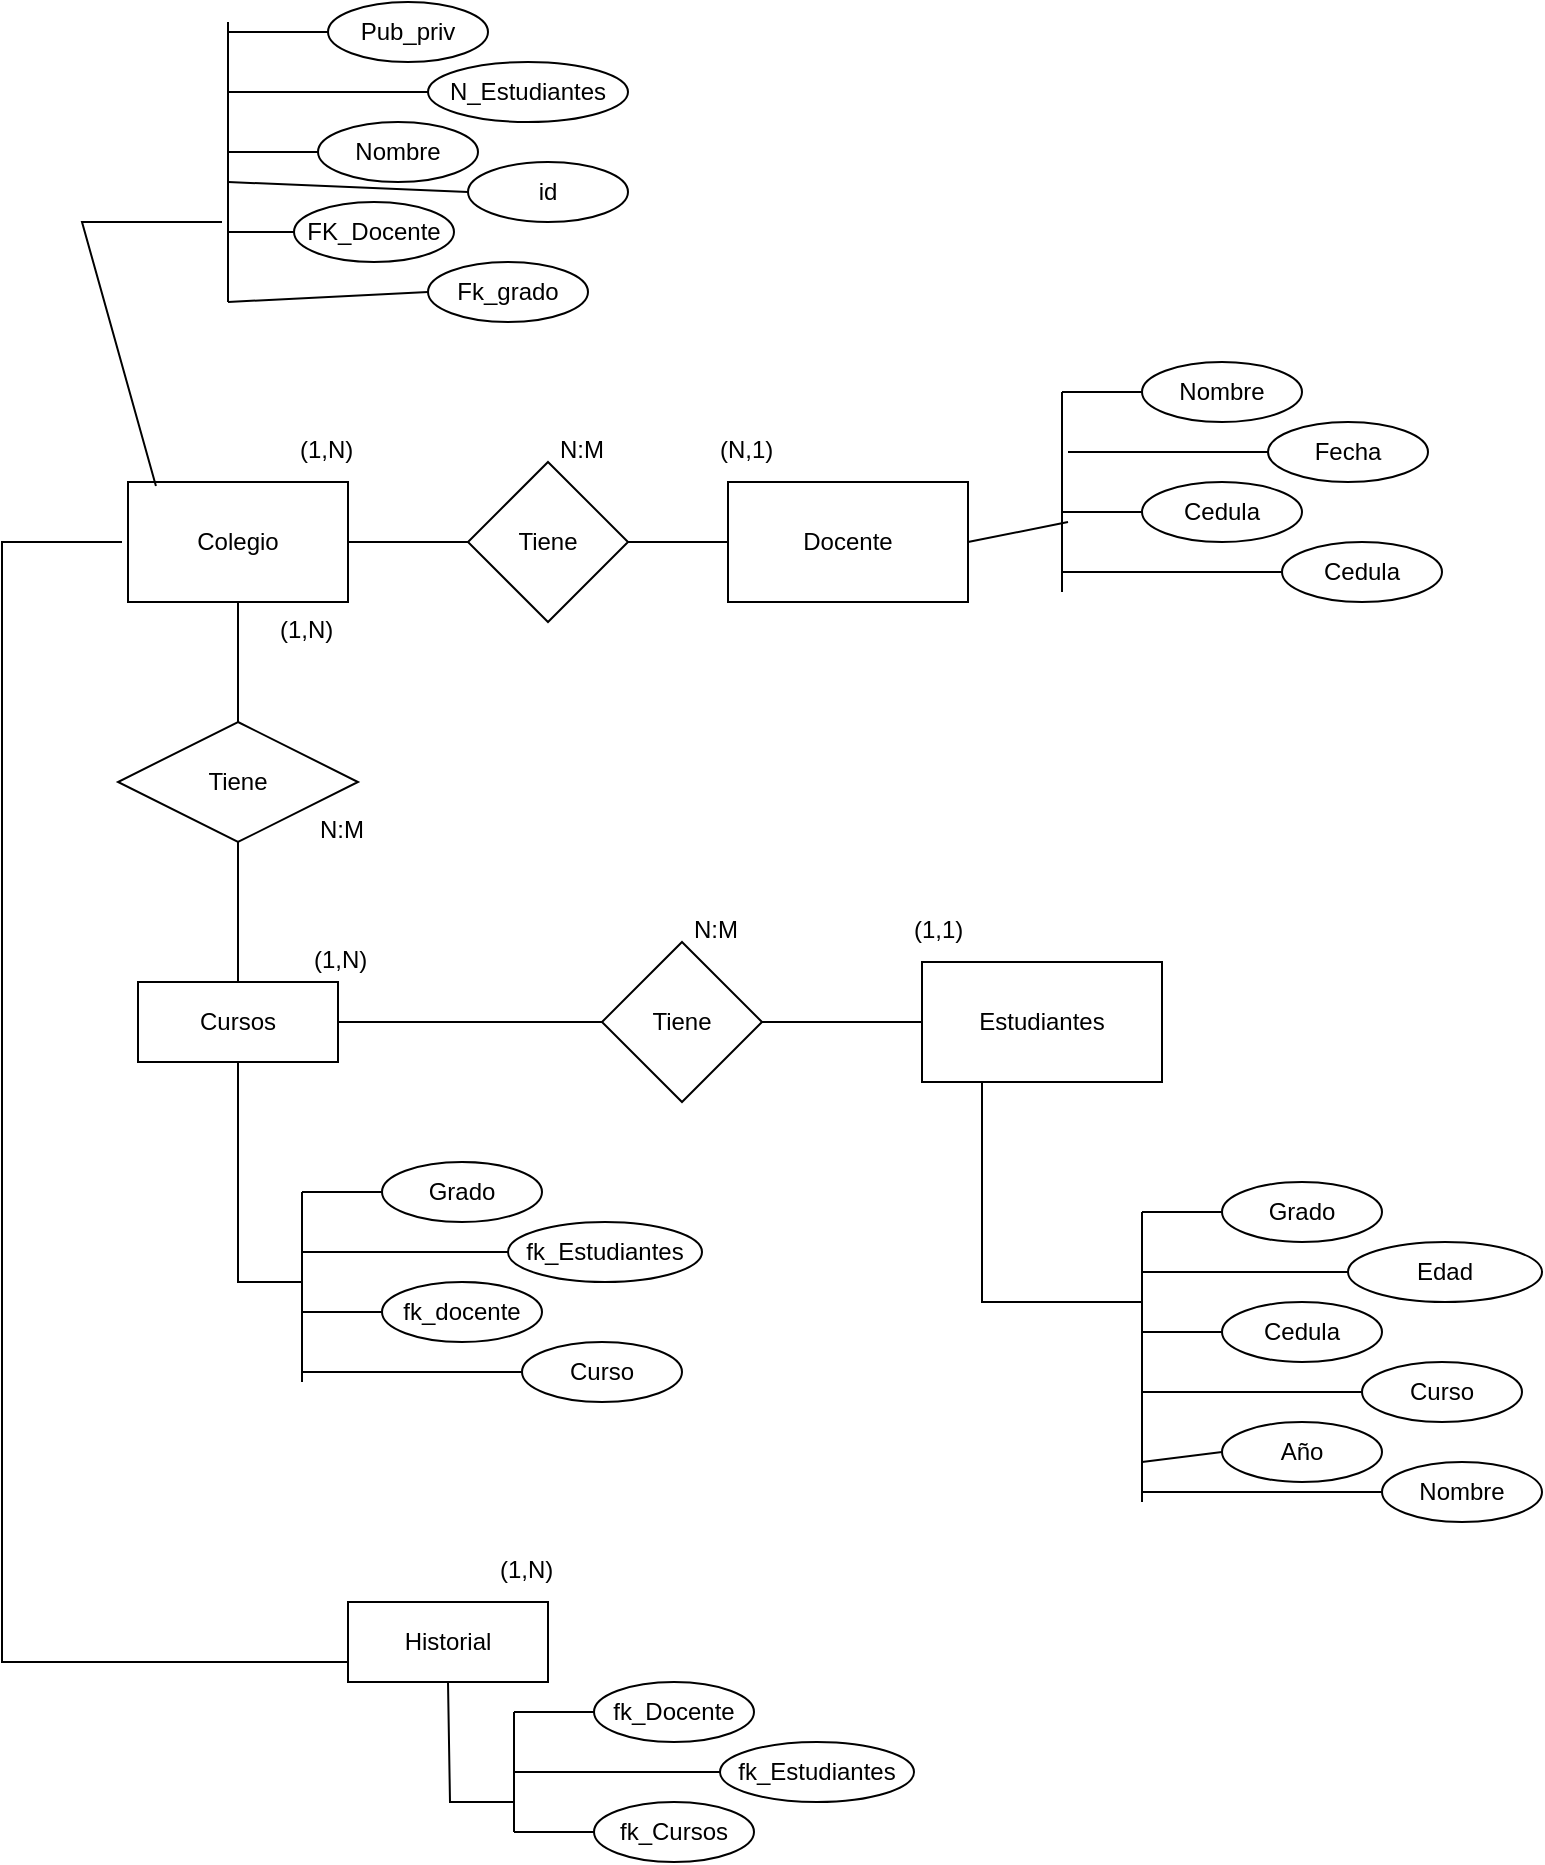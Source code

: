 <mxfile version="15.8.3" type="github">
  <diagram id="R2lEEEUBdFMjLlhIrx00" name="Page-1">
    <mxGraphModel dx="1021" dy="541" grid="1" gridSize="10" guides="1" tooltips="1" connect="1" arrows="1" fold="1" page="1" pageScale="1" pageWidth="850" pageHeight="1100" math="0" shadow="0" extFonts="Permanent Marker^https://fonts.googleapis.com/css?family=Permanent+Marker">
      <root>
        <mxCell id="0" />
        <mxCell id="1" parent="0" />
        <mxCell id="lR9VZgVWKjw6Nky5dbYD-2" value="" style="endArrow=none;html=1;rounded=0;exitX=1;exitY=0.5;exitDx=0;exitDy=0;entryX=0;entryY=0.5;entryDx=0;entryDy=0;" edge="1" parent="1" source="lR9VZgVWKjw6Nky5dbYD-6" target="lR9VZgVWKjw6Nky5dbYD-3">
          <mxGeometry width="50" height="50" relative="1" as="geometry">
            <mxPoint x="213" y="360" as="sourcePoint" />
            <mxPoint x="333" y="360" as="targetPoint" />
            <Array as="points" />
          </mxGeometry>
        </mxCell>
        <mxCell id="lR9VZgVWKjw6Nky5dbYD-3" value="Tiene" style="rhombus;whiteSpace=wrap;html=1;" vertex="1" parent="1">
          <mxGeometry x="273" y="320" width="80" height="80" as="geometry" />
        </mxCell>
        <mxCell id="lR9VZgVWKjw6Nky5dbYD-4" value="" style="endArrow=none;html=1;rounded=0;exitX=1;exitY=0.5;exitDx=0;exitDy=0;entryX=0;entryY=0.5;entryDx=0;entryDy=0;" edge="1" parent="1" source="lR9VZgVWKjw6Nky5dbYD-3" target="lR9VZgVWKjw6Nky5dbYD-7">
          <mxGeometry width="50" height="50" relative="1" as="geometry">
            <mxPoint x="443" y="520" as="sourcePoint" />
            <mxPoint x="423" y="360" as="targetPoint" />
          </mxGeometry>
        </mxCell>
        <mxCell id="lR9VZgVWKjw6Nky5dbYD-6" value="Colegio" style="rounded=0;whiteSpace=wrap;html=1;" vertex="1" parent="1">
          <mxGeometry x="103" y="330" width="110" height="60" as="geometry" />
        </mxCell>
        <mxCell id="lR9VZgVWKjw6Nky5dbYD-7" value="Docente" style="rounded=0;whiteSpace=wrap;html=1;" vertex="1" parent="1">
          <mxGeometry x="403" y="330" width="120" height="60" as="geometry" />
        </mxCell>
        <mxCell id="lR9VZgVWKjw6Nky5dbYD-14" value="" style="endArrow=none;html=1;rounded=0;" edge="1" parent="1">
          <mxGeometry width="50" height="50" relative="1" as="geometry">
            <mxPoint x="570" y="385" as="sourcePoint" />
            <mxPoint x="570" y="285" as="targetPoint" />
          </mxGeometry>
        </mxCell>
        <mxCell id="lR9VZgVWKjw6Nky5dbYD-15" value="" style="endArrow=none;html=1;rounded=0;entryX=0;entryY=0.5;entryDx=0;entryDy=0;" edge="1" parent="1" target="lR9VZgVWKjw6Nky5dbYD-32">
          <mxGeometry width="50" height="50" relative="1" as="geometry">
            <mxPoint x="570" y="285" as="sourcePoint" />
            <mxPoint x="680" y="160" as="targetPoint" />
          </mxGeometry>
        </mxCell>
        <mxCell id="lR9VZgVWKjw6Nky5dbYD-18" value="" style="endArrow=none;html=1;rounded=0;entryX=0;entryY=0.5;entryDx=0;entryDy=0;" edge="1" parent="1" target="lR9VZgVWKjw6Nky5dbYD-33">
          <mxGeometry width="50" height="50" relative="1" as="geometry">
            <mxPoint x="573" y="315" as="sourcePoint" />
            <mxPoint x="683" y="340" as="targetPoint" />
          </mxGeometry>
        </mxCell>
        <mxCell id="lR9VZgVWKjw6Nky5dbYD-19" value="" style="endArrow=none;html=1;rounded=0;entryX=0;entryY=0.5;entryDx=0;entryDy=0;" edge="1" parent="1" target="lR9VZgVWKjw6Nky5dbYD-34">
          <mxGeometry width="50" height="50" relative="1" as="geometry">
            <mxPoint x="570" y="345" as="sourcePoint" />
            <mxPoint x="673.99" y="379" as="targetPoint" />
          </mxGeometry>
        </mxCell>
        <mxCell id="lR9VZgVWKjw6Nky5dbYD-20" value="" style="endArrow=none;html=1;rounded=0;exitX=1;exitY=0.5;exitDx=0;exitDy=0;exitPerimeter=0;" edge="1" parent="1" source="lR9VZgVWKjw6Nky5dbYD-7">
          <mxGeometry width="50" height="50" relative="1" as="geometry">
            <mxPoint x="363" y="370" as="sourcePoint" />
            <mxPoint x="573" y="350" as="targetPoint" />
          </mxGeometry>
        </mxCell>
        <mxCell id="lR9VZgVWKjw6Nky5dbYD-29" value="N:M" style="text;strokeColor=none;fillColor=none;spacingLeft=4;spacingRight=4;overflow=hidden;rotatable=0;points=[[0,0.5],[1,0.5]];portConstraint=eastwest;fontSize=12;" vertex="1" parent="1">
          <mxGeometry x="313" y="300" width="40" height="30" as="geometry" />
        </mxCell>
        <mxCell id="lR9VZgVWKjw6Nky5dbYD-30" value="(1,N)" style="text;strokeColor=none;fillColor=none;spacingLeft=4;spacingRight=4;overflow=hidden;rotatable=0;points=[[0,0.5],[1,0.5]];portConstraint=eastwest;fontSize=12;" vertex="1" parent="1">
          <mxGeometry x="183" y="300" width="40" height="30" as="geometry" />
        </mxCell>
        <mxCell id="lR9VZgVWKjw6Nky5dbYD-31" value="(N,1)" style="text;strokeColor=none;fillColor=none;spacingLeft=4;spacingRight=4;overflow=hidden;rotatable=0;points=[[0,0.5],[1,0.5]];portConstraint=eastwest;fontSize=12;" vertex="1" parent="1">
          <mxGeometry x="393" y="300" width="40" height="30" as="geometry" />
        </mxCell>
        <mxCell id="lR9VZgVWKjw6Nky5dbYD-32" value="Nombre" style="ellipse;whiteSpace=wrap;html=1;align=center;" vertex="1" parent="1">
          <mxGeometry x="610" y="270" width="80" height="30" as="geometry" />
        </mxCell>
        <mxCell id="lR9VZgVWKjw6Nky5dbYD-33" value="Fecha" style="ellipse;whiteSpace=wrap;html=1;align=center;" vertex="1" parent="1">
          <mxGeometry x="673" y="300" width="80" height="30" as="geometry" />
        </mxCell>
        <mxCell id="lR9VZgVWKjw6Nky5dbYD-34" value="Cedula" style="ellipse;whiteSpace=wrap;html=1;align=center;" vertex="1" parent="1">
          <mxGeometry x="610" y="330" width="80" height="30" as="geometry" />
        </mxCell>
        <mxCell id="lR9VZgVWKjw6Nky5dbYD-35" value="" style="endArrow=none;html=1;rounded=0;exitX=0.5;exitY=1;exitDx=0;exitDy=0;" edge="1" parent="1" source="lR9VZgVWKjw6Nky5dbYD-6" target="lR9VZgVWKjw6Nky5dbYD-36">
          <mxGeometry relative="1" as="geometry">
            <mxPoint x="383" y="500" as="sourcePoint" />
            <mxPoint x="543" y="500" as="targetPoint" />
          </mxGeometry>
        </mxCell>
        <mxCell id="lR9VZgVWKjw6Nky5dbYD-36" value="Tiene" style="shape=rhombus;perimeter=rhombusPerimeter;whiteSpace=wrap;html=1;align=center;" vertex="1" parent="1">
          <mxGeometry x="98" y="450" width="120" height="60" as="geometry" />
        </mxCell>
        <mxCell id="lR9VZgVWKjw6Nky5dbYD-37" value="" style="endArrow=none;html=1;rounded=0;exitX=0.5;exitY=1;exitDx=0;exitDy=0;" edge="1" parent="1" source="lR9VZgVWKjw6Nky5dbYD-36" target="lR9VZgVWKjw6Nky5dbYD-38">
          <mxGeometry relative="1" as="geometry">
            <mxPoint x="383" y="500" as="sourcePoint" />
            <mxPoint x="543" y="500" as="targetPoint" />
          </mxGeometry>
        </mxCell>
        <mxCell id="lR9VZgVWKjw6Nky5dbYD-38" value="Cursos" style="whiteSpace=wrap;html=1;align=center;" vertex="1" parent="1">
          <mxGeometry x="108" y="580" width="100" height="40" as="geometry" />
        </mxCell>
        <mxCell id="lR9VZgVWKjw6Nky5dbYD-39" value="N:M" style="text;strokeColor=none;fillColor=none;spacingLeft=4;spacingRight=4;overflow=hidden;rotatable=0;points=[[0,0.5],[1,0.5]];portConstraint=eastwest;fontSize=12;" vertex="1" parent="1">
          <mxGeometry x="193" y="490" width="40" height="30" as="geometry" />
        </mxCell>
        <mxCell id="lR9VZgVWKjw6Nky5dbYD-40" value="(1,N)" style="text;strokeColor=none;fillColor=none;spacingLeft=4;spacingRight=4;overflow=hidden;rotatable=0;points=[[0,0.5],[1,0.5]];portConstraint=eastwest;fontSize=12;" vertex="1" parent="1">
          <mxGeometry x="173" y="390" width="40" height="30" as="geometry" />
        </mxCell>
        <mxCell id="lR9VZgVWKjw6Nky5dbYD-41" value="(1,N)" style="text;strokeColor=none;fillColor=none;spacingLeft=4;spacingRight=4;overflow=hidden;rotatable=0;points=[[0,0.5],[1,0.5]];portConstraint=eastwest;fontSize=12;" vertex="1" parent="1">
          <mxGeometry x="190" y="555" width="40" height="30" as="geometry" />
        </mxCell>
        <mxCell id="lR9VZgVWKjw6Nky5dbYD-43" value="" style="endArrow=none;html=1;rounded=0;entryX=0;entryY=0.5;entryDx=0;entryDy=0;" edge="1" parent="1" target="lR9VZgVWKjw6Nky5dbYD-47">
          <mxGeometry width="50" height="50" relative="1" as="geometry">
            <mxPoint x="153" y="105" as="sourcePoint" />
            <mxPoint x="273" y="114.02" as="targetPoint" />
          </mxGeometry>
        </mxCell>
        <mxCell id="lR9VZgVWKjw6Nky5dbYD-44" value="" style="endArrow=none;html=1;rounded=0;entryX=0;entryY=0.5;entryDx=0;entryDy=0;" edge="1" parent="1" target="lR9VZgVWKjw6Nky5dbYD-48">
          <mxGeometry width="50" height="50" relative="1" as="geometry">
            <mxPoint x="153" y="135" as="sourcePoint" />
            <mxPoint x="273" y="164.02" as="targetPoint" />
          </mxGeometry>
        </mxCell>
        <mxCell id="lR9VZgVWKjw6Nky5dbYD-46" value="" style="endArrow=none;html=1;rounded=0;exitX=0.127;exitY=0.033;exitDx=0;exitDy=0;exitPerimeter=0;" edge="1" parent="1" source="lR9VZgVWKjw6Nky5dbYD-6">
          <mxGeometry width="50" height="50" relative="1" as="geometry">
            <mxPoint x="130" y="190" as="sourcePoint" />
            <mxPoint x="150" y="200" as="targetPoint" />
            <Array as="points">
              <mxPoint x="80" y="200" />
            </Array>
          </mxGeometry>
        </mxCell>
        <mxCell id="lR9VZgVWKjw6Nky5dbYD-47" value="Pub_priv" style="ellipse;whiteSpace=wrap;html=1;align=center;" vertex="1" parent="1">
          <mxGeometry x="203" y="90" width="80" height="30" as="geometry" />
        </mxCell>
        <mxCell id="lR9VZgVWKjw6Nky5dbYD-48" value="N_Estudiantes" style="ellipse;whiteSpace=wrap;html=1;align=center;" vertex="1" parent="1">
          <mxGeometry x="253" y="120" width="100" height="30" as="geometry" />
        </mxCell>
        <mxCell id="lR9VZgVWKjw6Nky5dbYD-49" value="Nombre" style="ellipse;whiteSpace=wrap;html=1;align=center;" vertex="1" parent="1">
          <mxGeometry x="198" y="150" width="80" height="30" as="geometry" />
        </mxCell>
        <mxCell id="lR9VZgVWKjw6Nky5dbYD-50" value="id" style="ellipse;whiteSpace=wrap;html=1;align=center;" vertex="1" parent="1">
          <mxGeometry x="273" y="170" width="80" height="30" as="geometry" />
        </mxCell>
        <mxCell id="lR9VZgVWKjw6Nky5dbYD-51" value="FK_Docente&lt;span style=&quot;color: rgba(0 , 0 , 0 , 0) ; font-family: monospace ; font-size: 0px&quot;&gt;%3CmxGraphModel%3E%3Croot%3E%3CmxCell%20id%3D%220%22%2F%3E%3CmxCell%20id%3D%221%22%20parent%3D%220%22%2F%3E%3CmxCell%20id%3D%222%22%20value%3D%22id%22%20style%3D%22ellipse%3BwhiteSpace%3Dwrap%3Bhtml%3D1%3Balign%3Dcenter%3B%22%20vertex%3D%221%22%20parent%3D%221%22%3E%3CmxGeometry%20x%3D%22280%22%20y%3D%2290%22%20width%3D%2280%22%20height%3D%2230%22%20as%3D%22geometry%22%2F%3E%3C%2FmxCell%3E%3C%2Froot%3E%3C%2FmxGraphModel%3E&lt;/span&gt;" style="ellipse;whiteSpace=wrap;html=1;align=center;" vertex="1" parent="1">
          <mxGeometry x="186" y="190" width="80" height="30" as="geometry" />
        </mxCell>
        <mxCell id="lR9VZgVWKjw6Nky5dbYD-52" value="Fk_grado" style="ellipse;whiteSpace=wrap;html=1;align=center;" vertex="1" parent="1">
          <mxGeometry x="253" y="220" width="80" height="30" as="geometry" />
        </mxCell>
        <mxCell id="lR9VZgVWKjw6Nky5dbYD-54" value="" style="endArrow=none;html=1;rounded=0;entryX=0;entryY=0.5;entryDx=0;entryDy=0;" edge="1" parent="1" target="lR9VZgVWKjw6Nky5dbYD-50">
          <mxGeometry width="50" height="50" relative="1" as="geometry">
            <mxPoint x="153" y="180" as="sourcePoint" />
            <mxPoint x="213" y="115" as="targetPoint" />
          </mxGeometry>
        </mxCell>
        <mxCell id="lR9VZgVWKjw6Nky5dbYD-55" value="" style="endArrow=none;html=1;rounded=0;" edge="1" parent="1" target="lR9VZgVWKjw6Nky5dbYD-49">
          <mxGeometry width="50" height="50" relative="1" as="geometry">
            <mxPoint x="153" y="165" as="sourcePoint" />
            <mxPoint x="223" y="125" as="targetPoint" />
          </mxGeometry>
        </mxCell>
        <mxCell id="lR9VZgVWKjw6Nky5dbYD-56" value="" style="endArrow=none;html=1;rounded=0;entryX=0;entryY=0.5;entryDx=0;entryDy=0;" edge="1" parent="1" target="lR9VZgVWKjw6Nky5dbYD-52">
          <mxGeometry width="50" height="50" relative="1" as="geometry">
            <mxPoint x="153" y="240" as="sourcePoint" />
            <mxPoint x="233" y="135" as="targetPoint" />
          </mxGeometry>
        </mxCell>
        <mxCell id="lR9VZgVWKjw6Nky5dbYD-57" value="" style="endArrow=none;html=1;rounded=0;" edge="1" parent="1" target="lR9VZgVWKjw6Nky5dbYD-51">
          <mxGeometry width="50" height="50" relative="1" as="geometry">
            <mxPoint x="153" y="205" as="sourcePoint" />
            <mxPoint x="243" y="145" as="targetPoint" />
          </mxGeometry>
        </mxCell>
        <mxCell id="lR9VZgVWKjw6Nky5dbYD-58" value="" style="endArrow=none;html=1;rounded=0;" edge="1" parent="1">
          <mxGeometry relative="1" as="geometry">
            <mxPoint x="153" y="240" as="sourcePoint" />
            <mxPoint x="153" y="100" as="targetPoint" />
          </mxGeometry>
        </mxCell>
        <mxCell id="lR9VZgVWKjw6Nky5dbYD-59" value="Cedula" style="ellipse;whiteSpace=wrap;html=1;align=center;" vertex="1" parent="1">
          <mxGeometry x="680" y="360" width="80" height="30" as="geometry" />
        </mxCell>
        <mxCell id="lR9VZgVWKjw6Nky5dbYD-61" value="" style="endArrow=none;html=1;rounded=0;entryX=0;entryY=0.5;entryDx=0;entryDy=0;" edge="1" parent="1" target="lR9VZgVWKjw6Nky5dbYD-59">
          <mxGeometry width="50" height="50" relative="1" as="geometry">
            <mxPoint x="570" y="375" as="sourcePoint" />
            <mxPoint x="620.0" y="355" as="targetPoint" />
          </mxGeometry>
        </mxCell>
        <mxCell id="lR9VZgVWKjw6Nky5dbYD-62" value="" style="endArrow=none;html=1;rounded=0;" edge="1" parent="1">
          <mxGeometry width="50" height="50" relative="1" as="geometry">
            <mxPoint x="190" y="780" as="sourcePoint" />
            <mxPoint x="190" y="685" as="targetPoint" />
          </mxGeometry>
        </mxCell>
        <mxCell id="lR9VZgVWKjw6Nky5dbYD-63" value="" style="endArrow=none;html=1;rounded=0;entryX=0;entryY=0.5;entryDx=0;entryDy=0;" edge="1" parent="1" target="lR9VZgVWKjw6Nky5dbYD-66">
          <mxGeometry width="50" height="50" relative="1" as="geometry">
            <mxPoint x="190" y="685" as="sourcePoint" />
            <mxPoint x="300" y="560" as="targetPoint" />
          </mxGeometry>
        </mxCell>
        <mxCell id="lR9VZgVWKjw6Nky5dbYD-64" value="" style="endArrow=none;html=1;rounded=0;entryX=0;entryY=0.5;entryDx=0;entryDy=0;" edge="1" parent="1" target="lR9VZgVWKjw6Nky5dbYD-67">
          <mxGeometry width="50" height="50" relative="1" as="geometry">
            <mxPoint x="190" y="715" as="sourcePoint" />
            <mxPoint x="303" y="740" as="targetPoint" />
          </mxGeometry>
        </mxCell>
        <mxCell id="lR9VZgVWKjw6Nky5dbYD-65" value="" style="endArrow=none;html=1;rounded=0;entryX=0;entryY=0.5;entryDx=0;entryDy=0;" edge="1" parent="1" target="lR9VZgVWKjw6Nky5dbYD-68">
          <mxGeometry width="50" height="50" relative="1" as="geometry">
            <mxPoint x="190" y="745" as="sourcePoint" />
            <mxPoint x="293.99" y="779" as="targetPoint" />
          </mxGeometry>
        </mxCell>
        <mxCell id="lR9VZgVWKjw6Nky5dbYD-66" value="Grado" style="ellipse;whiteSpace=wrap;html=1;align=center;" vertex="1" parent="1">
          <mxGeometry x="230" y="670" width="80" height="30" as="geometry" />
        </mxCell>
        <mxCell id="lR9VZgVWKjw6Nky5dbYD-67" value="fk_Estudiantes" style="ellipse;whiteSpace=wrap;html=1;align=center;" vertex="1" parent="1">
          <mxGeometry x="293" y="700" width="97" height="30" as="geometry" />
        </mxCell>
        <mxCell id="lR9VZgVWKjw6Nky5dbYD-68" value="fk_docente" style="ellipse;whiteSpace=wrap;html=1;align=center;" vertex="1" parent="1">
          <mxGeometry x="230" y="730" width="80" height="30" as="geometry" />
        </mxCell>
        <mxCell id="lR9VZgVWKjw6Nky5dbYD-69" value="Curso" style="ellipse;whiteSpace=wrap;html=1;align=center;" vertex="1" parent="1">
          <mxGeometry x="300" y="760" width="80" height="30" as="geometry" />
        </mxCell>
        <mxCell id="lR9VZgVWKjw6Nky5dbYD-70" value="" style="endArrow=none;html=1;rounded=0;entryX=0;entryY=0.5;entryDx=0;entryDy=0;" edge="1" parent="1" target="lR9VZgVWKjw6Nky5dbYD-69">
          <mxGeometry width="50" height="50" relative="1" as="geometry">
            <mxPoint x="190" y="775" as="sourcePoint" />
            <mxPoint x="240.0" y="755" as="targetPoint" />
          </mxGeometry>
        </mxCell>
        <mxCell id="lR9VZgVWKjw6Nky5dbYD-71" value="" style="endArrow=none;html=1;rounded=0;" edge="1" parent="1" source="lR9VZgVWKjw6Nky5dbYD-38">
          <mxGeometry relative="1" as="geometry">
            <mxPoint x="210" y="740" as="sourcePoint" />
            <mxPoint x="190" y="730" as="targetPoint" />
            <Array as="points">
              <mxPoint x="158" y="730" />
            </Array>
          </mxGeometry>
        </mxCell>
        <mxCell id="lR9VZgVWKjw6Nky5dbYD-72" value="Tiene" style="rhombus;whiteSpace=wrap;html=1;" vertex="1" parent="1">
          <mxGeometry x="340" y="560" width="80" height="80" as="geometry" />
        </mxCell>
        <mxCell id="lR9VZgVWKjw6Nky5dbYD-73" value="" style="endArrow=none;html=1;rounded=0;exitX=1;exitY=0.5;exitDx=0;exitDy=0;entryX=0;entryY=0.5;entryDx=0;entryDy=0;" edge="1" parent="1" source="lR9VZgVWKjw6Nky5dbYD-72" target="lR9VZgVWKjw6Nky5dbYD-74">
          <mxGeometry width="50" height="50" relative="1" as="geometry">
            <mxPoint x="520" y="760" as="sourcePoint" />
            <mxPoint x="500" y="600" as="targetPoint" />
          </mxGeometry>
        </mxCell>
        <mxCell id="lR9VZgVWKjw6Nky5dbYD-74" value="Estudiantes" style="rounded=0;whiteSpace=wrap;html=1;" vertex="1" parent="1">
          <mxGeometry x="500" y="570" width="120" height="60" as="geometry" />
        </mxCell>
        <mxCell id="lR9VZgVWKjw6Nky5dbYD-75" value="N:M" style="text;strokeColor=none;fillColor=none;spacingLeft=4;spacingRight=4;overflow=hidden;rotatable=0;points=[[0,0.5],[1,0.5]];portConstraint=eastwest;fontSize=12;" vertex="1" parent="1">
          <mxGeometry x="380" y="540" width="40" height="30" as="geometry" />
        </mxCell>
        <mxCell id="lR9VZgVWKjw6Nky5dbYD-77" value="" style="endArrow=none;html=1;rounded=0;exitX=1;exitY=0.5;exitDx=0;exitDy=0;entryX=0;entryY=0.5;entryDx=0;entryDy=0;" edge="1" parent="1" source="lR9VZgVWKjw6Nky5dbYD-38" target="lR9VZgVWKjw6Nky5dbYD-72">
          <mxGeometry relative="1" as="geometry">
            <mxPoint x="260" y="490" as="sourcePoint" />
            <mxPoint x="420" y="490" as="targetPoint" />
          </mxGeometry>
        </mxCell>
        <mxCell id="lR9VZgVWKjw6Nky5dbYD-78" value="" style="endArrow=none;html=1;rounded=0;" edge="1" parent="1">
          <mxGeometry width="50" height="50" relative="1" as="geometry">
            <mxPoint x="610" y="840" as="sourcePoint" />
            <mxPoint x="610" y="695" as="targetPoint" />
          </mxGeometry>
        </mxCell>
        <mxCell id="lR9VZgVWKjw6Nky5dbYD-79" value="" style="endArrow=none;html=1;rounded=0;entryX=0;entryY=0.5;entryDx=0;entryDy=0;" edge="1" parent="1" target="lR9VZgVWKjw6Nky5dbYD-82">
          <mxGeometry width="50" height="50" relative="1" as="geometry">
            <mxPoint x="610" y="695" as="sourcePoint" />
            <mxPoint x="720" y="570" as="targetPoint" />
          </mxGeometry>
        </mxCell>
        <mxCell id="lR9VZgVWKjw6Nky5dbYD-80" value="" style="endArrow=none;html=1;rounded=0;entryX=0;entryY=0.5;entryDx=0;entryDy=0;" edge="1" parent="1" target="lR9VZgVWKjw6Nky5dbYD-83">
          <mxGeometry width="50" height="50" relative="1" as="geometry">
            <mxPoint x="610" y="725" as="sourcePoint" />
            <mxPoint x="723" y="750" as="targetPoint" />
          </mxGeometry>
        </mxCell>
        <mxCell id="lR9VZgVWKjw6Nky5dbYD-81" value="" style="endArrow=none;html=1;rounded=0;entryX=0;entryY=0.5;entryDx=0;entryDy=0;" edge="1" parent="1" target="lR9VZgVWKjw6Nky5dbYD-84">
          <mxGeometry width="50" height="50" relative="1" as="geometry">
            <mxPoint x="610" y="755" as="sourcePoint" />
            <mxPoint x="713.99" y="789" as="targetPoint" />
          </mxGeometry>
        </mxCell>
        <mxCell id="lR9VZgVWKjw6Nky5dbYD-82" value="Grado" style="ellipse;whiteSpace=wrap;html=1;align=center;" vertex="1" parent="1">
          <mxGeometry x="650" y="680" width="80" height="30" as="geometry" />
        </mxCell>
        <mxCell id="lR9VZgVWKjw6Nky5dbYD-83" value="Edad" style="ellipse;whiteSpace=wrap;html=1;align=center;" vertex="1" parent="1">
          <mxGeometry x="713" y="710" width="97" height="30" as="geometry" />
        </mxCell>
        <mxCell id="lR9VZgVWKjw6Nky5dbYD-84" value="Cedula" style="ellipse;whiteSpace=wrap;html=1;align=center;" vertex="1" parent="1">
          <mxGeometry x="650" y="740" width="80" height="30" as="geometry" />
        </mxCell>
        <mxCell id="lR9VZgVWKjw6Nky5dbYD-85" value="Curso" style="ellipse;whiteSpace=wrap;html=1;align=center;" vertex="1" parent="1">
          <mxGeometry x="720" y="770" width="80" height="30" as="geometry" />
        </mxCell>
        <mxCell id="lR9VZgVWKjw6Nky5dbYD-86" value="" style="endArrow=none;html=1;rounded=0;entryX=0;entryY=0.5;entryDx=0;entryDy=0;" edge="1" parent="1" target="lR9VZgVWKjw6Nky5dbYD-85">
          <mxGeometry width="50" height="50" relative="1" as="geometry">
            <mxPoint x="610" y="785" as="sourcePoint" />
            <mxPoint x="660.0" y="765" as="targetPoint" />
          </mxGeometry>
        </mxCell>
        <mxCell id="lR9VZgVWKjw6Nky5dbYD-87" value="" style="endArrow=none;html=1;rounded=0;exitX=0.25;exitY=1;exitDx=0;exitDy=0;" edge="1" parent="1" source="lR9VZgVWKjw6Nky5dbYD-74">
          <mxGeometry relative="1" as="geometry">
            <mxPoint x="460" y="740" as="sourcePoint" />
            <mxPoint x="610" y="740" as="targetPoint" />
            <Array as="points">
              <mxPoint x="530" y="740" />
            </Array>
          </mxGeometry>
        </mxCell>
        <mxCell id="lR9VZgVWKjw6Nky5dbYD-88" value="(1,1)" style="text;strokeColor=none;fillColor=none;spacingLeft=4;spacingRight=4;overflow=hidden;rotatable=0;points=[[0,0.5],[1,0.5]];portConstraint=eastwest;fontSize=12;" vertex="1" parent="1">
          <mxGeometry x="490" y="540" width="40" height="30" as="geometry" />
        </mxCell>
        <mxCell id="lR9VZgVWKjw6Nky5dbYD-89" value="Año" style="ellipse;whiteSpace=wrap;html=1;align=center;" vertex="1" parent="1">
          <mxGeometry x="650" y="800" width="80" height="30" as="geometry" />
        </mxCell>
        <mxCell id="lR9VZgVWKjw6Nky5dbYD-90" value="Nombre" style="ellipse;whiteSpace=wrap;html=1;align=center;" vertex="1" parent="1">
          <mxGeometry x="730" y="820" width="80" height="30" as="geometry" />
        </mxCell>
        <mxCell id="lR9VZgVWKjw6Nky5dbYD-91" value="" style="endArrow=none;html=1;rounded=0;entryX=0;entryY=0.5;entryDx=0;entryDy=0;" edge="1" parent="1" target="lR9VZgVWKjw6Nky5dbYD-89">
          <mxGeometry width="50" height="50" relative="1" as="geometry">
            <mxPoint x="610" y="820" as="sourcePoint" />
            <mxPoint x="730" y="795" as="targetPoint" />
          </mxGeometry>
        </mxCell>
        <mxCell id="lR9VZgVWKjw6Nky5dbYD-92" value="" style="endArrow=none;html=1;rounded=0;entryX=0;entryY=0.5;entryDx=0;entryDy=0;" edge="1" parent="1" target="lR9VZgVWKjw6Nky5dbYD-90">
          <mxGeometry width="50" height="50" relative="1" as="geometry">
            <mxPoint x="610" y="835" as="sourcePoint" />
            <mxPoint x="740" y="805" as="targetPoint" />
          </mxGeometry>
        </mxCell>
        <mxCell id="lR9VZgVWKjw6Nky5dbYD-108" value="Historial" style="whiteSpace=wrap;html=1;align=center;" vertex="1" parent="1">
          <mxGeometry x="213" y="890" width="100" height="40" as="geometry" />
        </mxCell>
        <mxCell id="lR9VZgVWKjw6Nky5dbYD-109" value="(1,N)" style="text;strokeColor=none;fillColor=none;spacingLeft=4;spacingRight=4;overflow=hidden;rotatable=0;points=[[0,0.5],[1,0.5]];portConstraint=eastwest;fontSize=12;" vertex="1" parent="1">
          <mxGeometry x="283" y="860" width="40" height="30" as="geometry" />
        </mxCell>
        <mxCell id="lR9VZgVWKjw6Nky5dbYD-110" value="" style="endArrow=none;html=1;rounded=0;" edge="1" parent="1">
          <mxGeometry width="50" height="50" relative="1" as="geometry">
            <mxPoint x="296" y="1005" as="sourcePoint" />
            <mxPoint x="296" y="945" as="targetPoint" />
          </mxGeometry>
        </mxCell>
        <mxCell id="lR9VZgVWKjw6Nky5dbYD-111" value="" style="endArrow=none;html=1;rounded=0;entryX=0;entryY=0.5;entryDx=0;entryDy=0;" edge="1" parent="1" target="lR9VZgVWKjw6Nky5dbYD-114">
          <mxGeometry width="50" height="50" relative="1" as="geometry">
            <mxPoint x="296" y="945" as="sourcePoint" />
            <mxPoint x="406" y="820" as="targetPoint" />
          </mxGeometry>
        </mxCell>
        <mxCell id="lR9VZgVWKjw6Nky5dbYD-112" value="" style="endArrow=none;html=1;rounded=0;entryX=0;entryY=0.5;entryDx=0;entryDy=0;" edge="1" parent="1" target="lR9VZgVWKjw6Nky5dbYD-115">
          <mxGeometry width="50" height="50" relative="1" as="geometry">
            <mxPoint x="296" y="975" as="sourcePoint" />
            <mxPoint x="409" y="1000" as="targetPoint" />
          </mxGeometry>
        </mxCell>
        <mxCell id="lR9VZgVWKjw6Nky5dbYD-113" value="" style="endArrow=none;html=1;rounded=0;entryX=0;entryY=0.5;entryDx=0;entryDy=0;" edge="1" parent="1" target="lR9VZgVWKjw6Nky5dbYD-116">
          <mxGeometry width="50" height="50" relative="1" as="geometry">
            <mxPoint x="296" y="1005" as="sourcePoint" />
            <mxPoint x="399.99" y="1039" as="targetPoint" />
          </mxGeometry>
        </mxCell>
        <mxCell id="lR9VZgVWKjw6Nky5dbYD-114" value="fk_Docente" style="ellipse;whiteSpace=wrap;html=1;align=center;" vertex="1" parent="1">
          <mxGeometry x="336" y="930" width="80" height="30" as="geometry" />
        </mxCell>
        <mxCell id="lR9VZgVWKjw6Nky5dbYD-115" value="fk_Estudiantes" style="ellipse;whiteSpace=wrap;html=1;align=center;" vertex="1" parent="1">
          <mxGeometry x="399" y="960" width="97" height="30" as="geometry" />
        </mxCell>
        <mxCell id="lR9VZgVWKjw6Nky5dbYD-116" value="fk_Cursos" style="ellipse;whiteSpace=wrap;html=1;align=center;" vertex="1" parent="1">
          <mxGeometry x="336" y="990" width="80" height="30" as="geometry" />
        </mxCell>
        <mxCell id="lR9VZgVWKjw6Nky5dbYD-119" value="" style="endArrow=none;html=1;rounded=0;exitX=0.5;exitY=1;exitDx=0;exitDy=0;" edge="1" parent="1" source="lR9VZgVWKjw6Nky5dbYD-108">
          <mxGeometry relative="1" as="geometry">
            <mxPoint x="264" y="880" as="sourcePoint" />
            <mxPoint x="296" y="990" as="targetPoint" />
            <Array as="points">
              <mxPoint x="264" y="990" />
            </Array>
          </mxGeometry>
        </mxCell>
        <mxCell id="lR9VZgVWKjw6Nky5dbYD-121" value="" style="endArrow=none;html=1;rounded=0;exitX=0;exitY=0.75;exitDx=0;exitDy=0;" edge="1" parent="1" source="lR9VZgVWKjw6Nky5dbYD-108">
          <mxGeometry relative="1" as="geometry">
            <mxPoint x="290" y="920" as="sourcePoint" />
            <mxPoint x="100" y="360" as="targetPoint" />
            <Array as="points">
              <mxPoint x="40" y="920" />
              <mxPoint x="40" y="360" />
            </Array>
          </mxGeometry>
        </mxCell>
      </root>
    </mxGraphModel>
  </diagram>
</mxfile>

